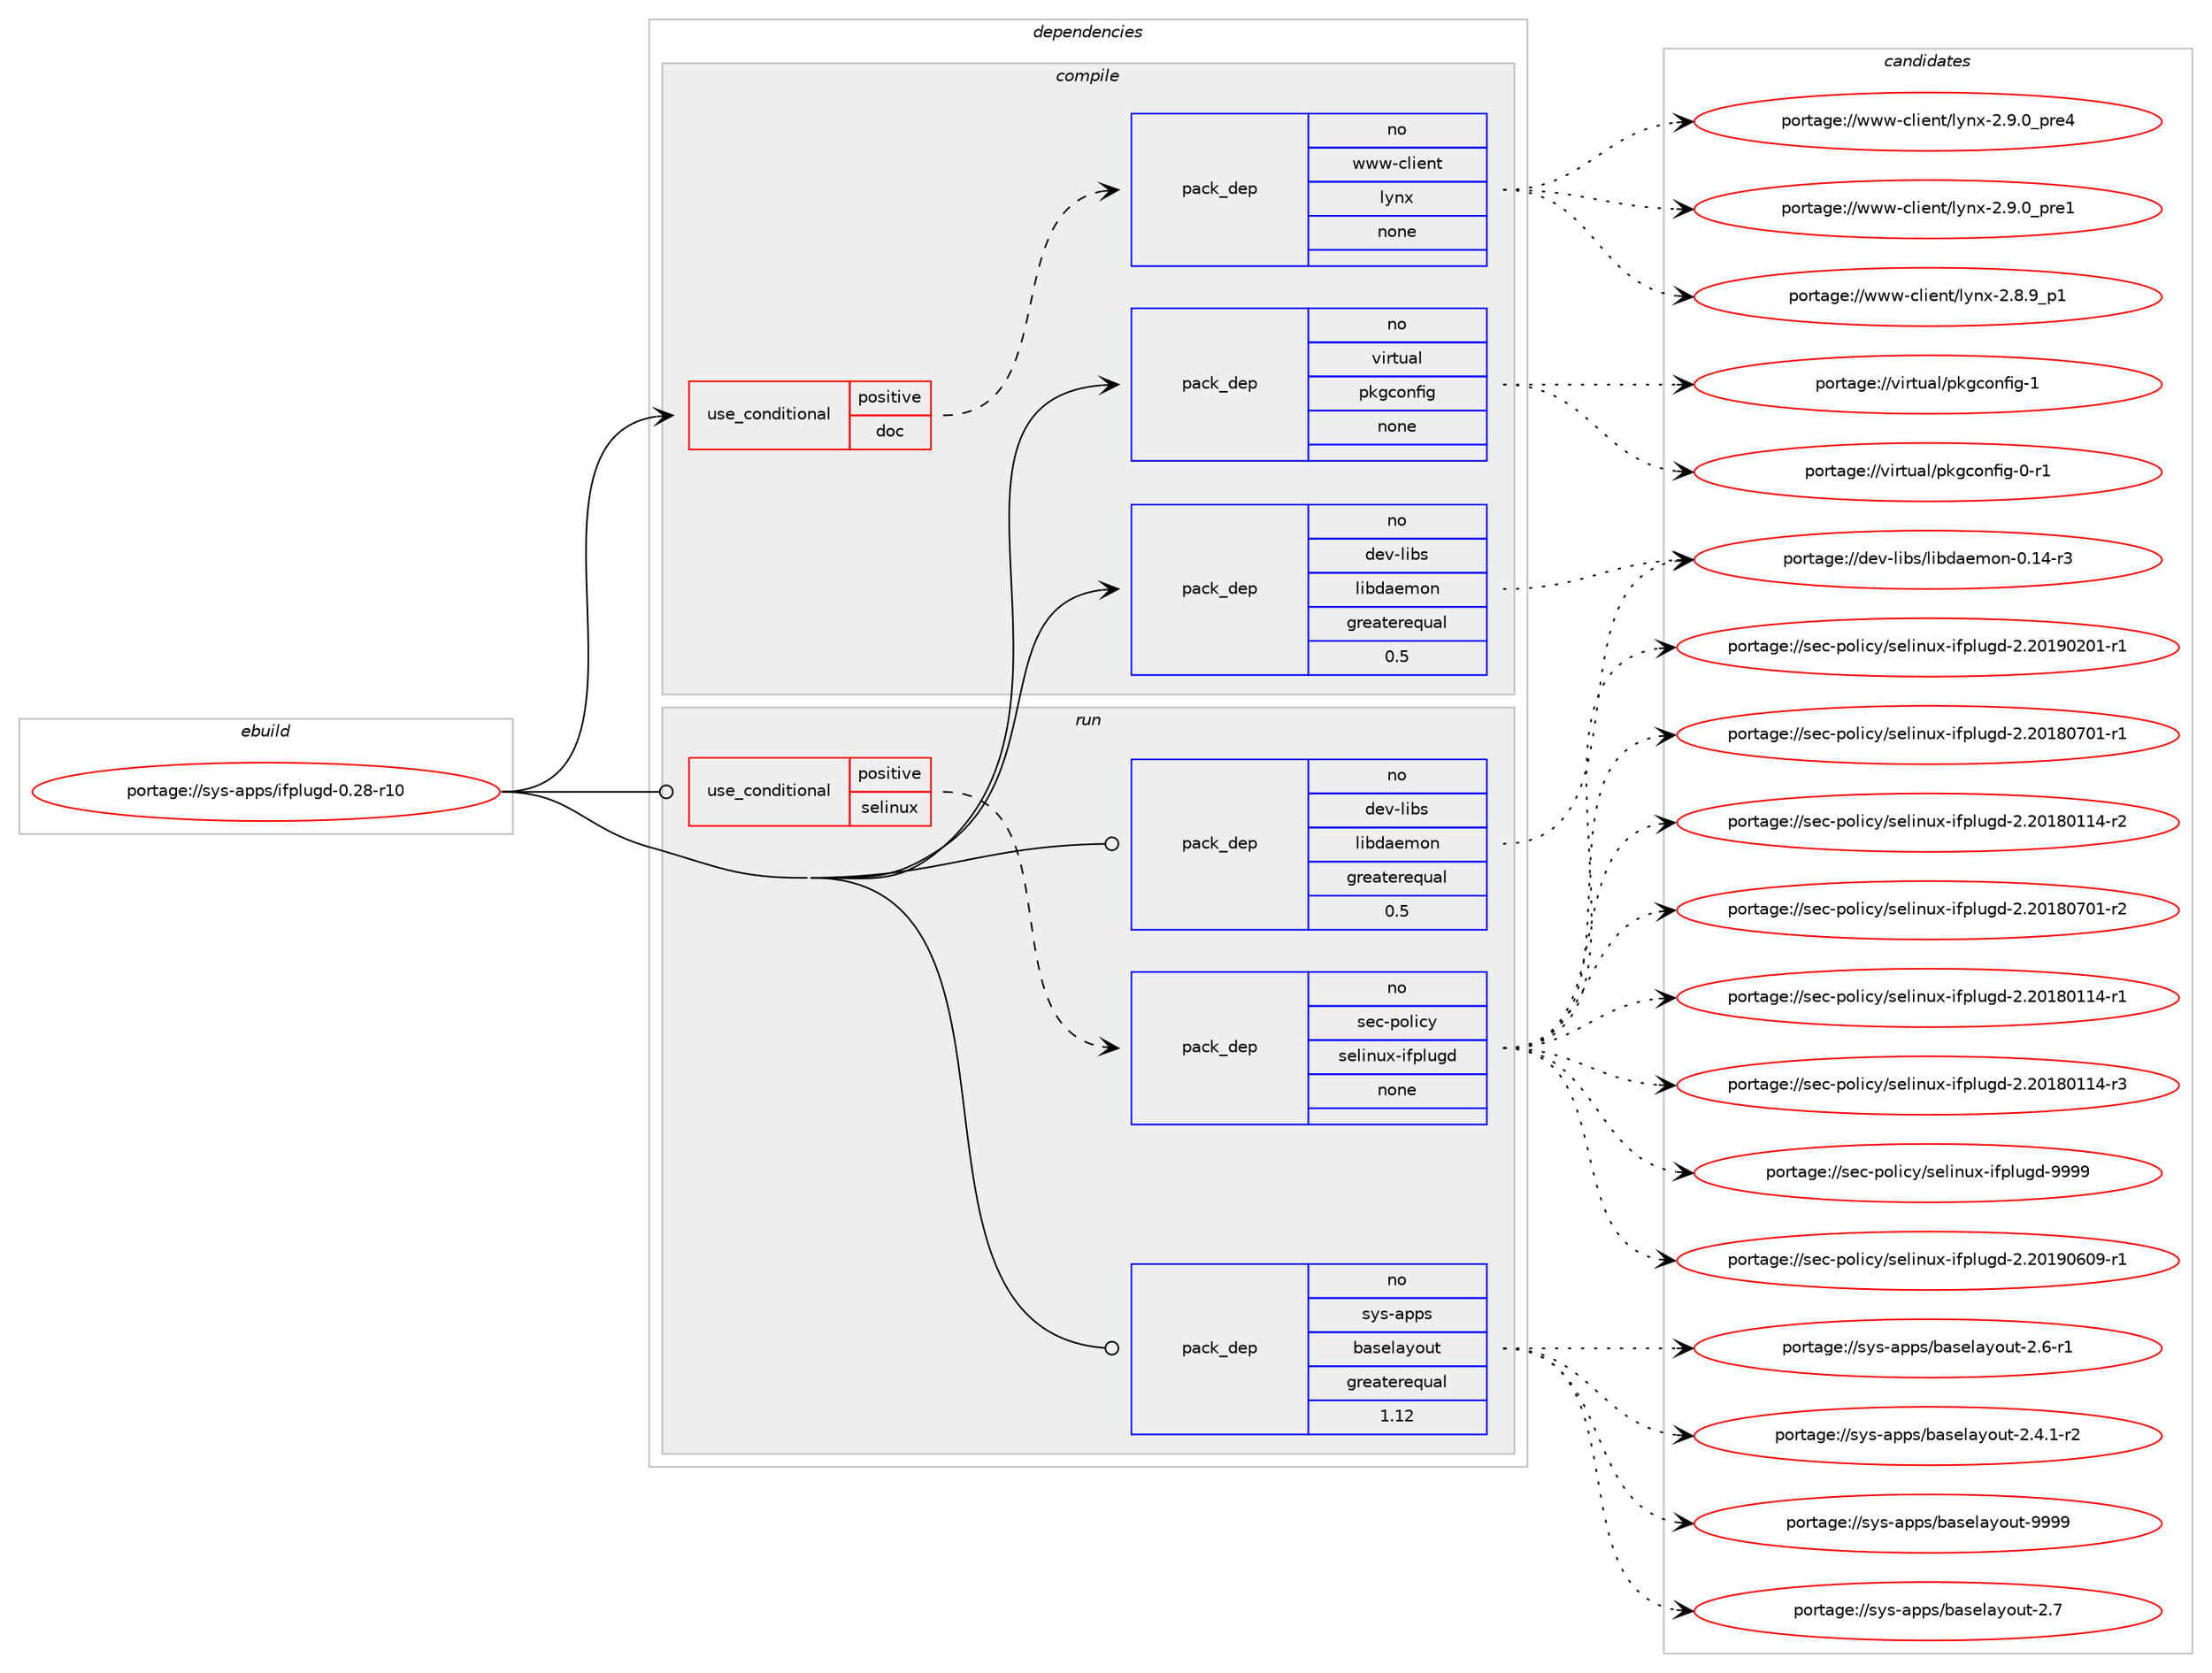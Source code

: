 digraph prolog {

# *************
# Graph options
# *************

newrank=true;
concentrate=true;
compound=true;
graph [rankdir=LR,fontname=Helvetica,fontsize=10,ranksep=1.5];#, ranksep=2.5, nodesep=0.2];
edge  [arrowhead=vee];
node  [fontname=Helvetica,fontsize=10];

# **********
# The ebuild
# **********

subgraph cluster_leftcol {
color=gray;
rank=same;
label=<<i>ebuild</i>>;
id [label="portage://sys-apps/ifplugd-0.28-r10", color=red, width=4, href="../sys-apps/ifplugd-0.28-r10.svg"];
}

# ****************
# The dependencies
# ****************

subgraph cluster_midcol {
color=gray;
label=<<i>dependencies</i>>;
subgraph cluster_compile {
fillcolor="#eeeeee";
style=filled;
label=<<i>compile</i>>;
subgraph cond12496 {
dependency58343 [label=<<TABLE BORDER="0" CELLBORDER="1" CELLSPACING="0" CELLPADDING="4"><TR><TD ROWSPAN="3" CELLPADDING="10">use_conditional</TD></TR><TR><TD>positive</TD></TR><TR><TD>doc</TD></TR></TABLE>>, shape=none, color=red];
subgraph pack44577 {
dependency58344 [label=<<TABLE BORDER="0" CELLBORDER="1" CELLSPACING="0" CELLPADDING="4" WIDTH="220"><TR><TD ROWSPAN="6" CELLPADDING="30">pack_dep</TD></TR><TR><TD WIDTH="110">no</TD></TR><TR><TD>www-client</TD></TR><TR><TD>lynx</TD></TR><TR><TD>none</TD></TR><TR><TD></TD></TR></TABLE>>, shape=none, color=blue];
}
dependency58343:e -> dependency58344:w [weight=20,style="dashed",arrowhead="vee"];
}
id:e -> dependency58343:w [weight=20,style="solid",arrowhead="vee"];
subgraph pack44578 {
dependency58345 [label=<<TABLE BORDER="0" CELLBORDER="1" CELLSPACING="0" CELLPADDING="4" WIDTH="220"><TR><TD ROWSPAN="6" CELLPADDING="30">pack_dep</TD></TR><TR><TD WIDTH="110">no</TD></TR><TR><TD>dev-libs</TD></TR><TR><TD>libdaemon</TD></TR><TR><TD>greaterequal</TD></TR><TR><TD>0.5</TD></TR></TABLE>>, shape=none, color=blue];
}
id:e -> dependency58345:w [weight=20,style="solid",arrowhead="vee"];
subgraph pack44579 {
dependency58346 [label=<<TABLE BORDER="0" CELLBORDER="1" CELLSPACING="0" CELLPADDING="4" WIDTH="220"><TR><TD ROWSPAN="6" CELLPADDING="30">pack_dep</TD></TR><TR><TD WIDTH="110">no</TD></TR><TR><TD>virtual</TD></TR><TR><TD>pkgconfig</TD></TR><TR><TD>none</TD></TR><TR><TD></TD></TR></TABLE>>, shape=none, color=blue];
}
id:e -> dependency58346:w [weight=20,style="solid",arrowhead="vee"];
}
subgraph cluster_compileandrun {
fillcolor="#eeeeee";
style=filled;
label=<<i>compile and run</i>>;
}
subgraph cluster_run {
fillcolor="#eeeeee";
style=filled;
label=<<i>run</i>>;
subgraph cond12497 {
dependency58347 [label=<<TABLE BORDER="0" CELLBORDER="1" CELLSPACING="0" CELLPADDING="4"><TR><TD ROWSPAN="3" CELLPADDING="10">use_conditional</TD></TR><TR><TD>positive</TD></TR><TR><TD>selinux</TD></TR></TABLE>>, shape=none, color=red];
subgraph pack44580 {
dependency58348 [label=<<TABLE BORDER="0" CELLBORDER="1" CELLSPACING="0" CELLPADDING="4" WIDTH="220"><TR><TD ROWSPAN="6" CELLPADDING="30">pack_dep</TD></TR><TR><TD WIDTH="110">no</TD></TR><TR><TD>sec-policy</TD></TR><TR><TD>selinux-ifplugd</TD></TR><TR><TD>none</TD></TR><TR><TD></TD></TR></TABLE>>, shape=none, color=blue];
}
dependency58347:e -> dependency58348:w [weight=20,style="dashed",arrowhead="vee"];
}
id:e -> dependency58347:w [weight=20,style="solid",arrowhead="odot"];
subgraph pack44581 {
dependency58349 [label=<<TABLE BORDER="0" CELLBORDER="1" CELLSPACING="0" CELLPADDING="4" WIDTH="220"><TR><TD ROWSPAN="6" CELLPADDING="30">pack_dep</TD></TR><TR><TD WIDTH="110">no</TD></TR><TR><TD>dev-libs</TD></TR><TR><TD>libdaemon</TD></TR><TR><TD>greaterequal</TD></TR><TR><TD>0.5</TD></TR></TABLE>>, shape=none, color=blue];
}
id:e -> dependency58349:w [weight=20,style="solid",arrowhead="odot"];
subgraph pack44582 {
dependency58350 [label=<<TABLE BORDER="0" CELLBORDER="1" CELLSPACING="0" CELLPADDING="4" WIDTH="220"><TR><TD ROWSPAN="6" CELLPADDING="30">pack_dep</TD></TR><TR><TD WIDTH="110">no</TD></TR><TR><TD>sys-apps</TD></TR><TR><TD>baselayout</TD></TR><TR><TD>greaterequal</TD></TR><TR><TD>1.12</TD></TR></TABLE>>, shape=none, color=blue];
}
id:e -> dependency58350:w [weight=20,style="solid",arrowhead="odot"];
}
}

# **************
# The candidates
# **************

subgraph cluster_choices {
rank=same;
color=gray;
label=<<i>candidates</i>>;

subgraph choice44577 {
color=black;
nodesep=1;
choice1191191194599108105101110116471081211101204550465746489511211410152 [label="portage://www-client/lynx-2.9.0_pre4", color=red, width=4,href="../www-client/lynx-2.9.0_pre4.svg"];
choice1191191194599108105101110116471081211101204550465746489511211410149 [label="portage://www-client/lynx-2.9.0_pre1", color=red, width=4,href="../www-client/lynx-2.9.0_pre1.svg"];
choice1191191194599108105101110116471081211101204550465646579511249 [label="portage://www-client/lynx-2.8.9_p1", color=red, width=4,href="../www-client/lynx-2.8.9_p1.svg"];
dependency58344:e -> choice1191191194599108105101110116471081211101204550465746489511211410152:w [style=dotted,weight="100"];
dependency58344:e -> choice1191191194599108105101110116471081211101204550465746489511211410149:w [style=dotted,weight="100"];
dependency58344:e -> choice1191191194599108105101110116471081211101204550465646579511249:w [style=dotted,weight="100"];
}
subgraph choice44578 {
color=black;
nodesep=1;
choice100101118451081059811547108105981009710110911111045484649524511451 [label="portage://dev-libs/libdaemon-0.14-r3", color=red, width=4,href="../dev-libs/libdaemon-0.14-r3.svg"];
dependency58345:e -> choice100101118451081059811547108105981009710110911111045484649524511451:w [style=dotted,weight="100"];
}
subgraph choice44579 {
color=black;
nodesep=1;
choice1181051141161179710847112107103991111101021051034549 [label="portage://virtual/pkgconfig-1", color=red, width=4,href="../virtual/pkgconfig-1.svg"];
choice11810511411611797108471121071039911111010210510345484511449 [label="portage://virtual/pkgconfig-0-r1", color=red, width=4,href="../virtual/pkgconfig-0-r1.svg"];
dependency58346:e -> choice1181051141161179710847112107103991111101021051034549:w [style=dotted,weight="100"];
dependency58346:e -> choice11810511411611797108471121071039911111010210510345484511449:w [style=dotted,weight="100"];
}
subgraph choice44580 {
color=black;
nodesep=1;
choice11510199451121111081059912147115101108105110117120451051021121081171031004557575757 [label="portage://sec-policy/selinux-ifplugd-9999", color=red, width=4,href="../sec-policy/selinux-ifplugd-9999.svg"];
choice115101994511211110810599121471151011081051101171204510510211210811710310045504650484957485448574511449 [label="portage://sec-policy/selinux-ifplugd-2.20190609-r1", color=red, width=4,href="../sec-policy/selinux-ifplugd-2.20190609-r1.svg"];
choice115101994511211110810599121471151011081051101171204510510211210811710310045504650484957485048494511449 [label="portage://sec-policy/selinux-ifplugd-2.20190201-r1", color=red, width=4,href="../sec-policy/selinux-ifplugd-2.20190201-r1.svg"];
choice115101994511211110810599121471151011081051101171204510510211210811710310045504650484956485548494511450 [label="portage://sec-policy/selinux-ifplugd-2.20180701-r2", color=red, width=4,href="../sec-policy/selinux-ifplugd-2.20180701-r2.svg"];
choice115101994511211110810599121471151011081051101171204510510211210811710310045504650484956485548494511449 [label="portage://sec-policy/selinux-ifplugd-2.20180701-r1", color=red, width=4,href="../sec-policy/selinux-ifplugd-2.20180701-r1.svg"];
choice115101994511211110810599121471151011081051101171204510510211210811710310045504650484956484949524511451 [label="portage://sec-policy/selinux-ifplugd-2.20180114-r3", color=red, width=4,href="../sec-policy/selinux-ifplugd-2.20180114-r3.svg"];
choice115101994511211110810599121471151011081051101171204510510211210811710310045504650484956484949524511450 [label="portage://sec-policy/selinux-ifplugd-2.20180114-r2", color=red, width=4,href="../sec-policy/selinux-ifplugd-2.20180114-r2.svg"];
choice115101994511211110810599121471151011081051101171204510510211210811710310045504650484956484949524511449 [label="portage://sec-policy/selinux-ifplugd-2.20180114-r1", color=red, width=4,href="../sec-policy/selinux-ifplugd-2.20180114-r1.svg"];
dependency58348:e -> choice11510199451121111081059912147115101108105110117120451051021121081171031004557575757:w [style=dotted,weight="100"];
dependency58348:e -> choice115101994511211110810599121471151011081051101171204510510211210811710310045504650484957485448574511449:w [style=dotted,weight="100"];
dependency58348:e -> choice115101994511211110810599121471151011081051101171204510510211210811710310045504650484957485048494511449:w [style=dotted,weight="100"];
dependency58348:e -> choice115101994511211110810599121471151011081051101171204510510211210811710310045504650484956485548494511450:w [style=dotted,weight="100"];
dependency58348:e -> choice115101994511211110810599121471151011081051101171204510510211210811710310045504650484956485548494511449:w [style=dotted,weight="100"];
dependency58348:e -> choice115101994511211110810599121471151011081051101171204510510211210811710310045504650484956484949524511451:w [style=dotted,weight="100"];
dependency58348:e -> choice115101994511211110810599121471151011081051101171204510510211210811710310045504650484956484949524511450:w [style=dotted,weight="100"];
dependency58348:e -> choice115101994511211110810599121471151011081051101171204510510211210811710310045504650484956484949524511449:w [style=dotted,weight="100"];
}
subgraph choice44581 {
color=black;
nodesep=1;
choice100101118451081059811547108105981009710110911111045484649524511451 [label="portage://dev-libs/libdaemon-0.14-r3", color=red, width=4,href="../dev-libs/libdaemon-0.14-r3.svg"];
dependency58349:e -> choice100101118451081059811547108105981009710110911111045484649524511451:w [style=dotted,weight="100"];
}
subgraph choice44582 {
color=black;
nodesep=1;
choice1151211154597112112115479897115101108971211111171164557575757 [label="portage://sys-apps/baselayout-9999", color=red, width=4,href="../sys-apps/baselayout-9999.svg"];
choice11512111545971121121154798971151011089712111111711645504655 [label="portage://sys-apps/baselayout-2.7", color=red, width=4,href="../sys-apps/baselayout-2.7.svg"];
choice115121115459711211211547989711510110897121111117116455046544511449 [label="portage://sys-apps/baselayout-2.6-r1", color=red, width=4,href="../sys-apps/baselayout-2.6-r1.svg"];
choice1151211154597112112115479897115101108971211111171164550465246494511450 [label="portage://sys-apps/baselayout-2.4.1-r2", color=red, width=4,href="../sys-apps/baselayout-2.4.1-r2.svg"];
dependency58350:e -> choice1151211154597112112115479897115101108971211111171164557575757:w [style=dotted,weight="100"];
dependency58350:e -> choice11512111545971121121154798971151011089712111111711645504655:w [style=dotted,weight="100"];
dependency58350:e -> choice115121115459711211211547989711510110897121111117116455046544511449:w [style=dotted,weight="100"];
dependency58350:e -> choice1151211154597112112115479897115101108971211111171164550465246494511450:w [style=dotted,weight="100"];
}
}

}
